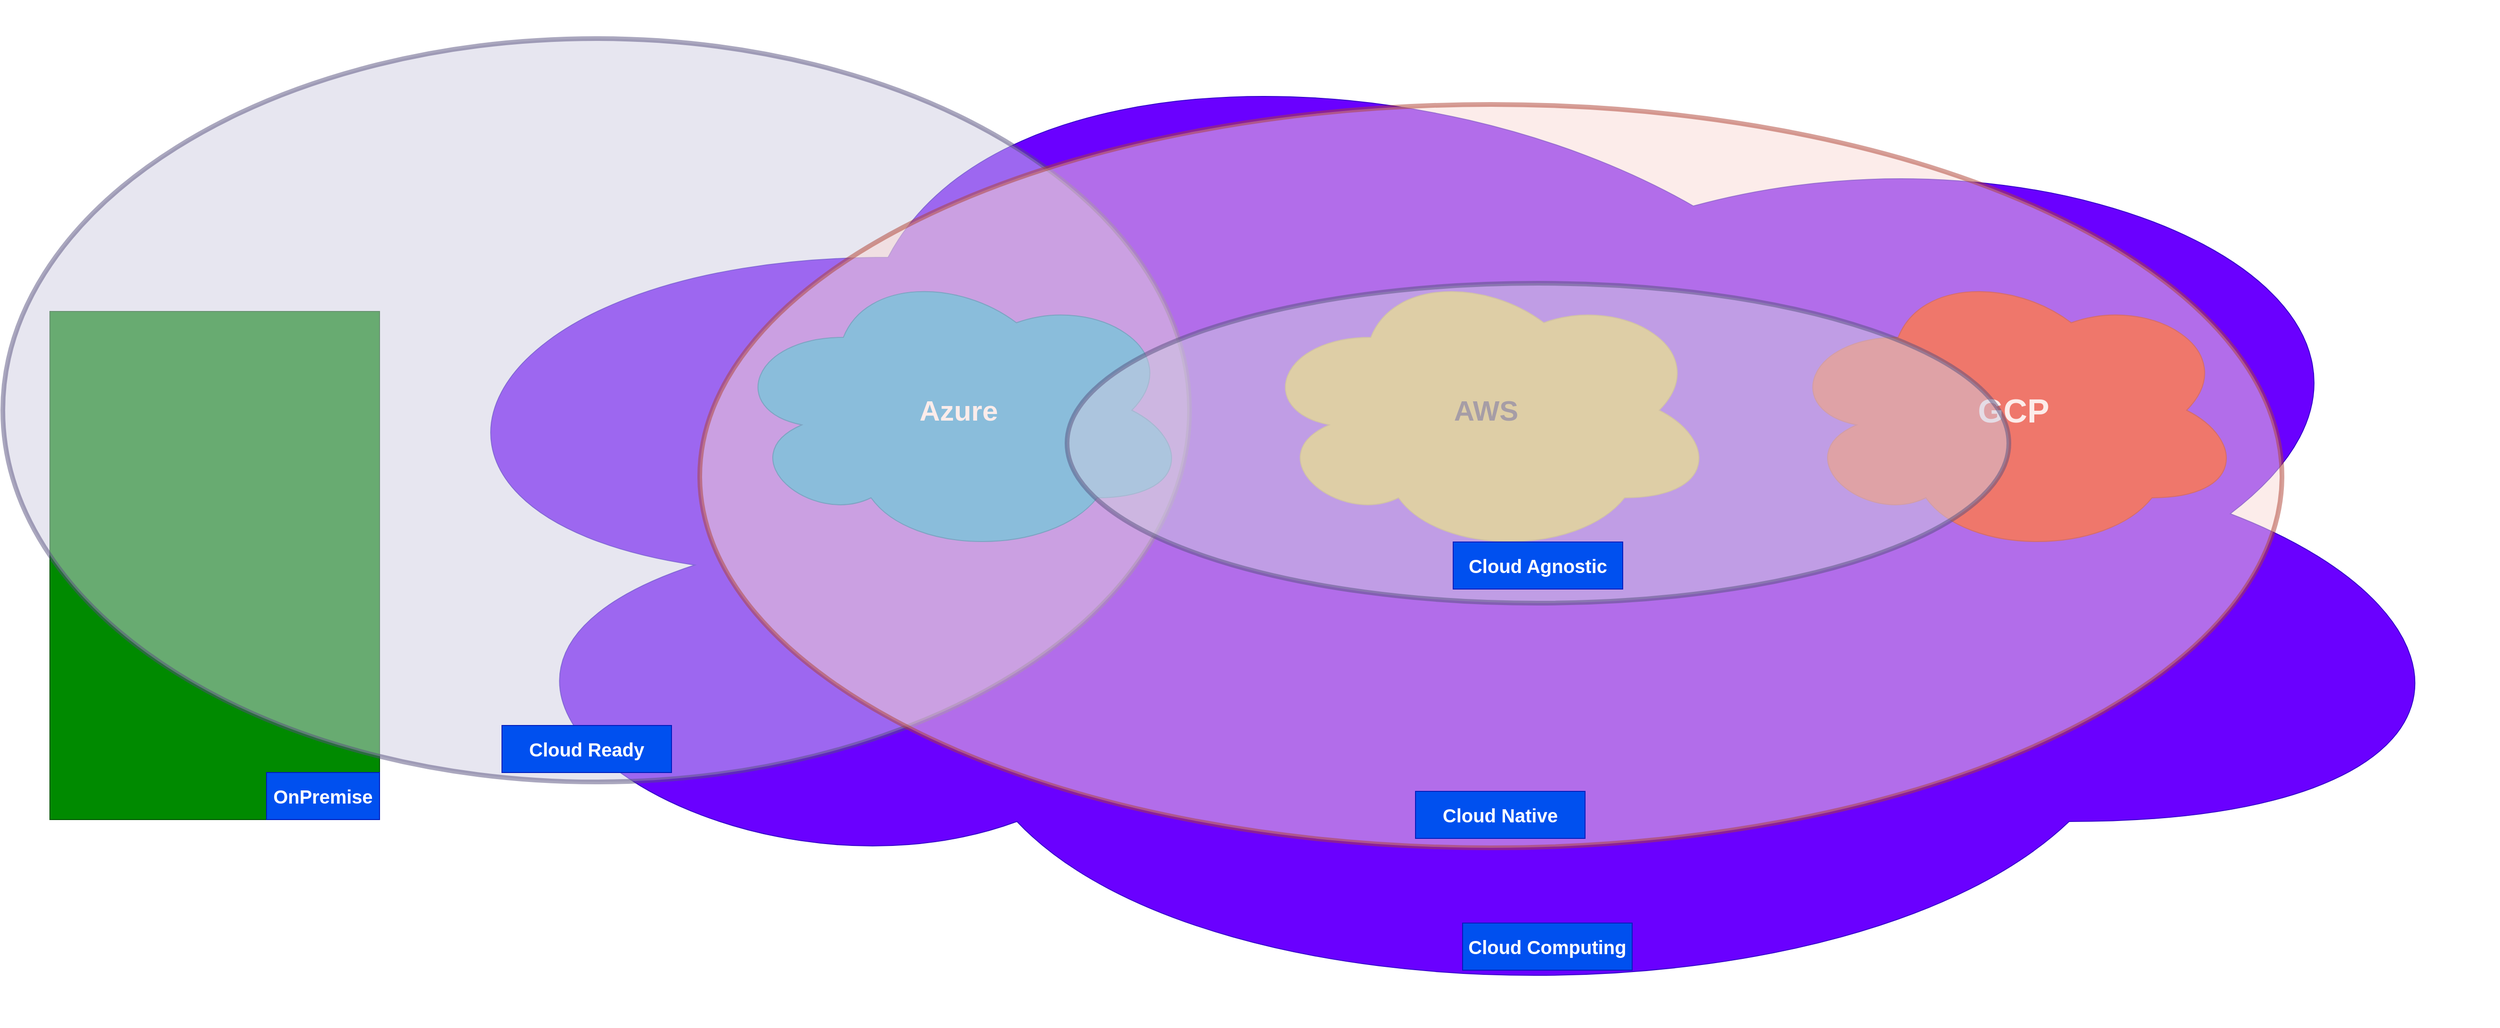 <mxfile version="21.6.5" type="device">
  <diagram id="ZzrY9_B9jC9xOs_7Z7fI" name="Page-1">
    <mxGraphModel dx="5423" dy="2622" grid="1" gridSize="10" guides="1" tooltips="1" connect="1" arrows="1" fold="1" page="1" pageScale="1" pageWidth="850" pageHeight="1100" math="0" shadow="0">
      <root>
        <mxCell id="0" />
        <mxCell id="1" parent="0" />
        <mxCell id="JRHhB4XAqpqAtUa693Or-7" value="" style="rounded=0;whiteSpace=wrap;html=1;fillColor=#008a00;strokeColor=#005700;fontColor=#ffffff;" vertex="1" parent="1">
          <mxGeometry x="-450" y="330" width="350" height="540" as="geometry" />
        </mxCell>
        <mxCell id="JRHhB4XAqpqAtUa693Or-2" value="" style="ellipse;shape=cloud;whiteSpace=wrap;html=1;fillColor=#6a00ff;strokeColor=#3700CC;fontColor=#ffffff;" vertex="1" parent="1">
          <mxGeometry x="-130" width="2280" height="1090" as="geometry" />
        </mxCell>
        <mxCell id="JRHhB4XAqpqAtUa693Or-4" value="&lt;font style=&quot;font-size: 30px;&quot;&gt;&lt;b&gt;AWS&lt;/b&gt;&lt;/font&gt;" style="ellipse;shape=cloud;whiteSpace=wrap;html=1;fillColor=#e3c800;fontColor=#000000;strokeColor=#B09500;" vertex="1" parent="1">
          <mxGeometry x="830" y="280" width="490" height="310" as="geometry" />
        </mxCell>
        <mxCell id="JRHhB4XAqpqAtUa693Or-5" value="&lt;font style=&quot;font-size: 35px;&quot;&gt;&lt;b&gt;GCP&lt;/b&gt;&lt;/font&gt;" style="ellipse;shape=cloud;whiteSpace=wrap;html=1;fillColor=#e51400;fontColor=#ffffff;strokeColor=#B20000;" vertex="1" parent="1">
          <mxGeometry x="1390" y="280" width="490" height="310" as="geometry" />
        </mxCell>
        <mxCell id="JRHhB4XAqpqAtUa693Or-10" value="" style="ellipse;whiteSpace=wrap;html=1;fillColor=#d0cee2;strokeWidth=5;opacity=50;strokeColor=#56517e;" vertex="1" parent="1">
          <mxGeometry x="-500" y="40" width="1260" height="790" as="geometry" />
        </mxCell>
        <mxCell id="JRHhB4XAqpqAtUa693Or-3" value="&lt;font style=&quot;font-size: 30px;&quot;&gt;&lt;b&gt;Azure&lt;/b&gt;&lt;/font&gt;" style="ellipse;shape=cloud;whiteSpace=wrap;html=1;fontSize=22;fillColor=#1ba1e2;strokeColor=#006EAF;fontColor=#ffffff;" vertex="1" parent="1">
          <mxGeometry x="270" y="280" width="490" height="310" as="geometry" />
        </mxCell>
        <mxCell id="JRHhB4XAqpqAtUa693Or-9" value="OnPremise" style="rounded=0;whiteSpace=wrap;html=1;fillColor=#0050ef;fontColor=#ffffff;strokeColor=#001DBC;fontSize=20;fontStyle=1" vertex="1" parent="1">
          <mxGeometry x="-220" y="820" width="120" height="50" as="geometry" />
        </mxCell>
        <mxCell id="JRHhB4XAqpqAtUa693Or-11" value="" style="ellipse;whiteSpace=wrap;html=1;fillColor=#fad9d5;strokeWidth=5;strokeColor=#ae4132;opacity=50;" vertex="1" parent="1">
          <mxGeometry x="240" y="110" width="1680" height="790" as="geometry" />
        </mxCell>
        <mxCell id="JRHhB4XAqpqAtUa693Or-13" value="Cloud Computing" style="rounded=0;whiteSpace=wrap;html=1;fillColor=#0050ef;fontColor=#ffffff;strokeColor=#001DBC;fontSize=20;fontStyle=1" vertex="1" parent="1">
          <mxGeometry x="1050" y="980" width="180" height="50" as="geometry" />
        </mxCell>
        <mxCell id="JRHhB4XAqpqAtUa693Or-15" value="Cloud Ready" style="rounded=0;whiteSpace=wrap;html=1;fillColor=#0050ef;fontColor=#ffffff;strokeColor=#001DBC;fontSize=20;fontStyle=1" vertex="1" parent="1">
          <mxGeometry x="30" y="770" width="180" height="50" as="geometry" />
        </mxCell>
        <mxCell id="JRHhB4XAqpqAtUa693Or-19" value="" style="ellipse;whiteSpace=wrap;html=1;fillColor=#d0cee2;strokeWidth=5;strokeColor=#56517e;opacity=50;" vertex="1" parent="1">
          <mxGeometry x="630" y="300" width="1000" height="340" as="geometry" />
        </mxCell>
        <mxCell id="JRHhB4XAqpqAtUa693Or-16" value="Cloud Agnostic" style="rounded=0;whiteSpace=wrap;html=1;fillColor=#0050ef;fontColor=#ffffff;strokeColor=#001DBC;fontSize=20;fontStyle=1" vertex="1" parent="1">
          <mxGeometry x="1040" y="575" width="180" height="50" as="geometry" />
        </mxCell>
        <mxCell id="JRHhB4XAqpqAtUa693Or-18" value="Cloud Native" style="rounded=0;whiteSpace=wrap;html=1;fillColor=#0050ef;fontColor=#ffffff;strokeColor=#001DBC;fontSize=20;fontStyle=1" vertex="1" parent="1">
          <mxGeometry x="1000" y="840" width="180" height="50" as="geometry" />
        </mxCell>
      </root>
    </mxGraphModel>
  </diagram>
</mxfile>

